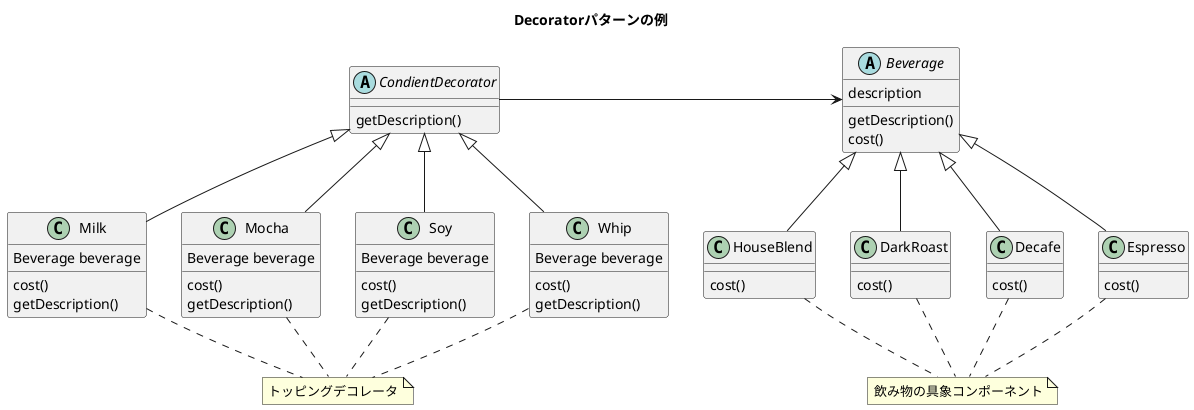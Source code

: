 @startuml

title Decoratorパターンの例

abstract class Beverage {
    description
    getDescription()
    cost()
}

abstract CondientDecorator {
    getDescription()
}

class HouseBlend {
    cost()
}

class DarkRoast {
    cost()
}

class Decafe {
    cost()
}

class Espresso {
    cost()
}

note as Component
飲み物の具象コンポーネント
end note

class Milk {
    Beverage beverage
    cost()
    getDescription()
}

class Mocha {
    Beverage beverage
    cost()
    getDescription()
}

class Soy {
    Beverage beverage
    cost()
    getDescription()
}

class Whip {
    Beverage beverage
    cost()
    getDescription()
}

note as Decorator
トッピングデコレータ
end note

HouseBlend.. Component
DarkRoast .. Component
Decafe .. Component
Espresso .. Component

Milk.. Decorator
Mocha.. Decorator
Whip.. Decorator
Soy.. Decorator

Beverage <-left- CondientDecorator
CondientDecorator <|-- Milk
CondientDecorator <|-- Mocha
CondientDecorator <|-- Whip
CondientDecorator <|-- Soy

Beverage <|-- HouseBlend
Beverage <|-- DarkRoast
Beverage <|-- Decafe
Beverage <|-- Espresso

@enduml